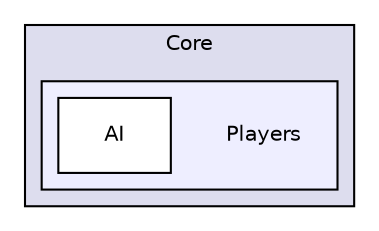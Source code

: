 digraph "D:/Projets/Final-Bomber/1 - Final-Bomber/Final-Bomber/Core/Players" {
  compound=true
  node [ fontsize="10", fontname="Helvetica"];
  edge [ labelfontsize="10", labelfontname="Helvetica"];
  subgraph clusterdir_e9d0a1b0a0b49a3ba45701e0aa323c99 {
    graph [ bgcolor="#ddddee", pencolor="black", label="Core" fontname="Helvetica", fontsize="10", URL="dir_e9d0a1b0a0b49a3ba45701e0aa323c99.html"]
  subgraph clusterdir_7b4a0c473b382222e5df74addb992d48 {
    graph [ bgcolor="#eeeeff", pencolor="black", label="" URL="dir_7b4a0c473b382222e5df74addb992d48.html"];
    dir_7b4a0c473b382222e5df74addb992d48 [shape=plaintext label="Players"];
    dir_f84419b9c2bb2e2999b6ebb3ed7fdc8e [shape=box label="AI" color="black" fillcolor="white" style="filled" URL="dir_f84419b9c2bb2e2999b6ebb3ed7fdc8e.html"];
  }
  }
}
